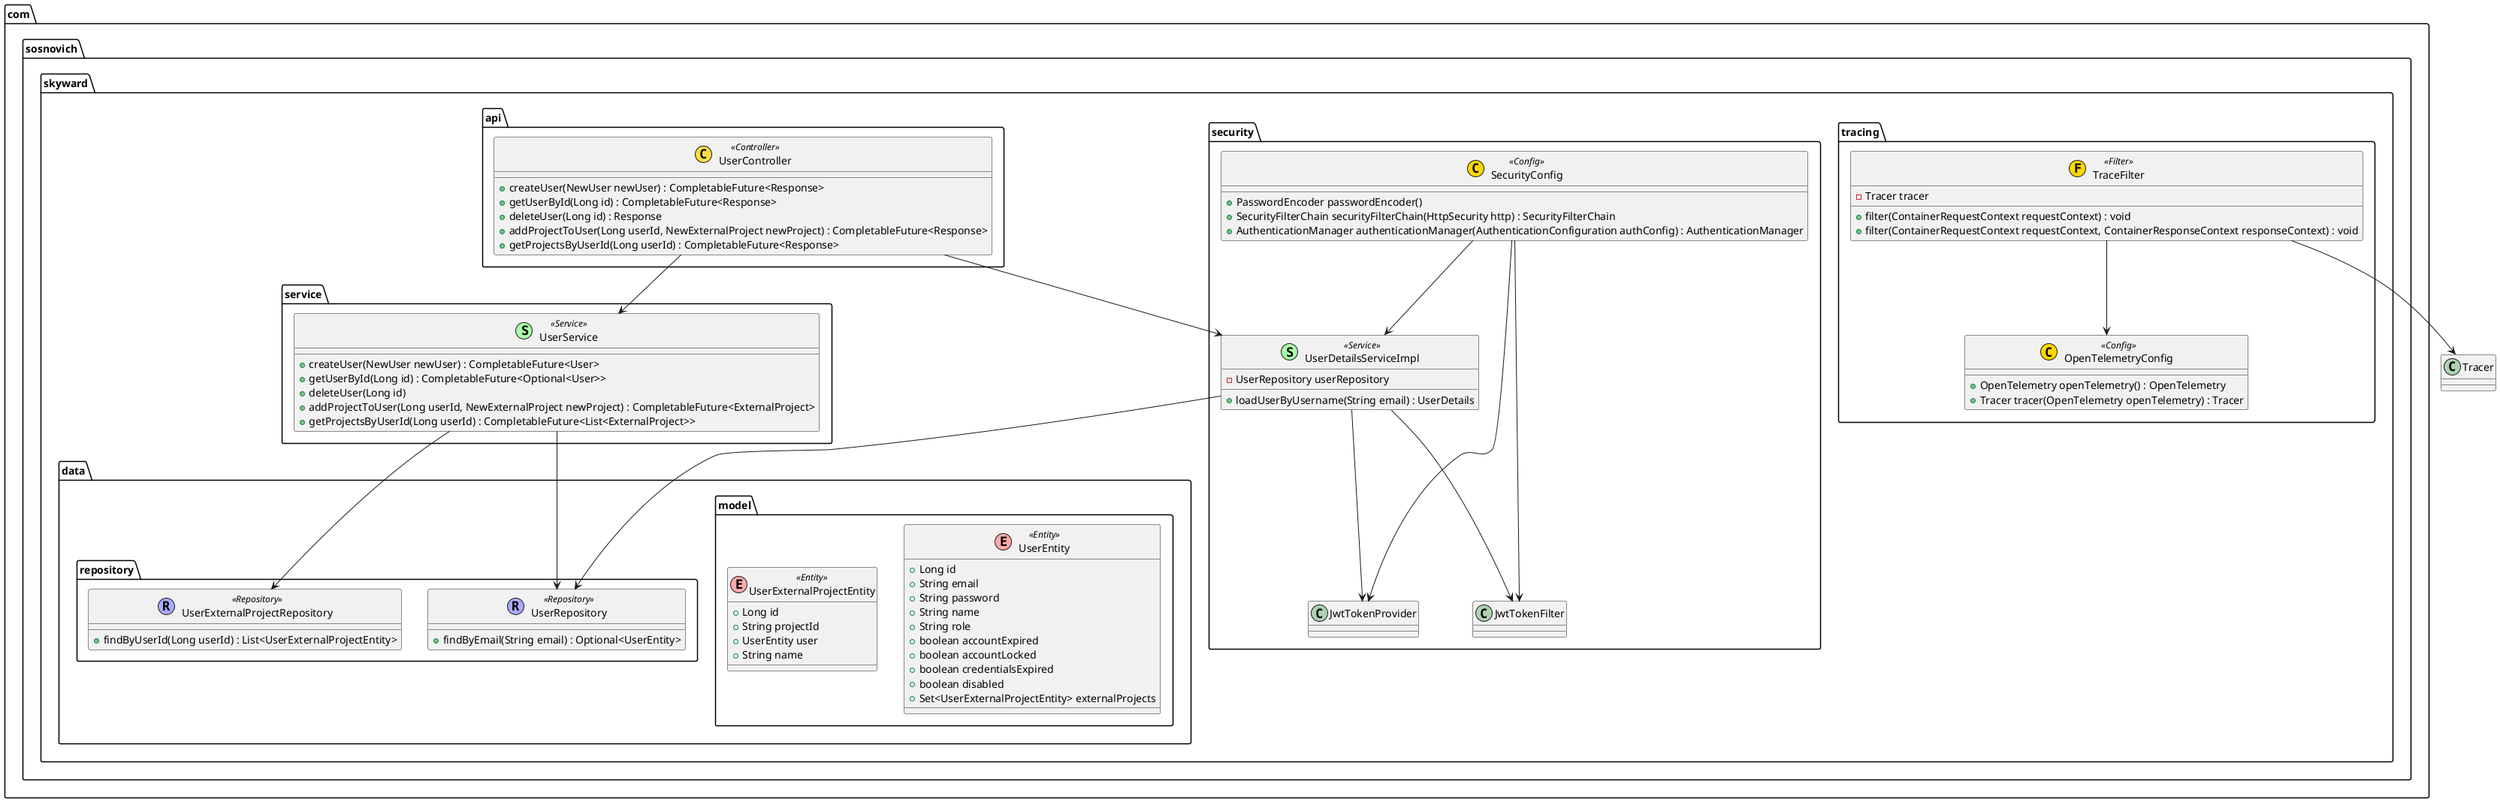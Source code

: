 @startuml
!define ENTITY(entityName) class entityName << (E,#FFAAAA) Entity >>
!define REPOSITORY(repositoryName) class repositoryName << (R,#AAAAFF) Repository >>
!define SERVICE(serviceName) class serviceName << (S,#AAFFAA) Service >>
!define CONFIG(configName) class configName << (C,#FFD700) Config >>
!define FILTER(filterName) class filterName << (F,#FFD700) Filter >>
!define CONTROLLER(controllerName) class controllerName << (C,#FFDD44) Controller >>

package com.sosnovich.skyward.data.model {
    ENTITY(UserEntity) {
        +Long id
        +String email
        +String password
        +String name
        +String role
        +boolean accountExpired
        +boolean accountLocked
        +boolean credentialsExpired
        +boolean disabled
        +Set<UserExternalProjectEntity> externalProjects
    }

    ENTITY(UserExternalProjectEntity) {
        +Long id
        +String projectId
        +UserEntity user
        +String name
    }
}

package com.sosnovich.skyward.data.repository {
    REPOSITORY(UserRepository) {
        +findByEmail(String email) : Optional<UserEntity>
    }

    REPOSITORY(UserExternalProjectRepository) {
        +findByUserId(Long userId) : List<UserExternalProjectEntity>
    }
}

package com.sosnovich.skyward.security {
    SERVICE(UserDetailsServiceImpl) {
        -UserRepository userRepository
        +loadUserByUsername(String email) : UserDetails
    }

    CONFIG(SecurityConfig) {
        +PasswordEncoder passwordEncoder()
        +SecurityFilterChain securityFilterChain(HttpSecurity http) : SecurityFilterChain
        +AuthenticationManager authenticationManager(AuthenticationConfiguration authConfig) : AuthenticationManager
    }

    class JwtTokenProvider
    class JwtTokenFilter
}

package com.sosnovich.skyward.service {
    SERVICE(UserService) {
        +createUser(NewUser newUser) : CompletableFuture<User>
        +getUserById(Long id) : CompletableFuture<Optional<User>>
        +deleteUser(Long id)
        +addProjectToUser(Long userId, NewExternalProject newProject) : CompletableFuture<ExternalProject>
        +getProjectsByUserId(Long userId) : CompletableFuture<List<ExternalProject>>
    }
}

package com.sosnovich.skyward.tracing {
    CONFIG(OpenTelemetryConfig) {
        +OpenTelemetry openTelemetry() : OpenTelemetry
        +Tracer tracer(OpenTelemetry openTelemetry) : Tracer
    }

    FILTER(TraceFilter) {
        -Tracer tracer
        +filter(ContainerRequestContext requestContext) : void
        +filter(ContainerRequestContext requestContext, ContainerResponseContext responseContext) : void
    }
}

package com.sosnovich.skyward.api {
    CONTROLLER(UserController) {
        +createUser(NewUser newUser) : CompletableFuture<Response>
        +getUserById(Long id) : CompletableFuture<Response>
        +deleteUser(Long id) : Response
        +addProjectToUser(Long userId, NewExternalProject newProject) : CompletableFuture<Response>
        +getProjectsByUserId(Long userId) : CompletableFuture<Response>
    }
}

UserDetailsServiceImpl --> UserRepository
UserDetailsServiceImpl --> JwtTokenProvider
UserDetailsServiceImpl --> JwtTokenFilter
SecurityConfig --> UserDetailsServiceImpl
SecurityConfig --> JwtTokenProvider
SecurityConfig --> JwtTokenFilter

UserService --> UserRepository
UserService --> UserExternalProjectRepository

TraceFilter --> OpenTelemetryConfig
TraceFilter --> Tracer

UserController --> UserService
UserController --> UserDetailsServiceImpl

@enduml
